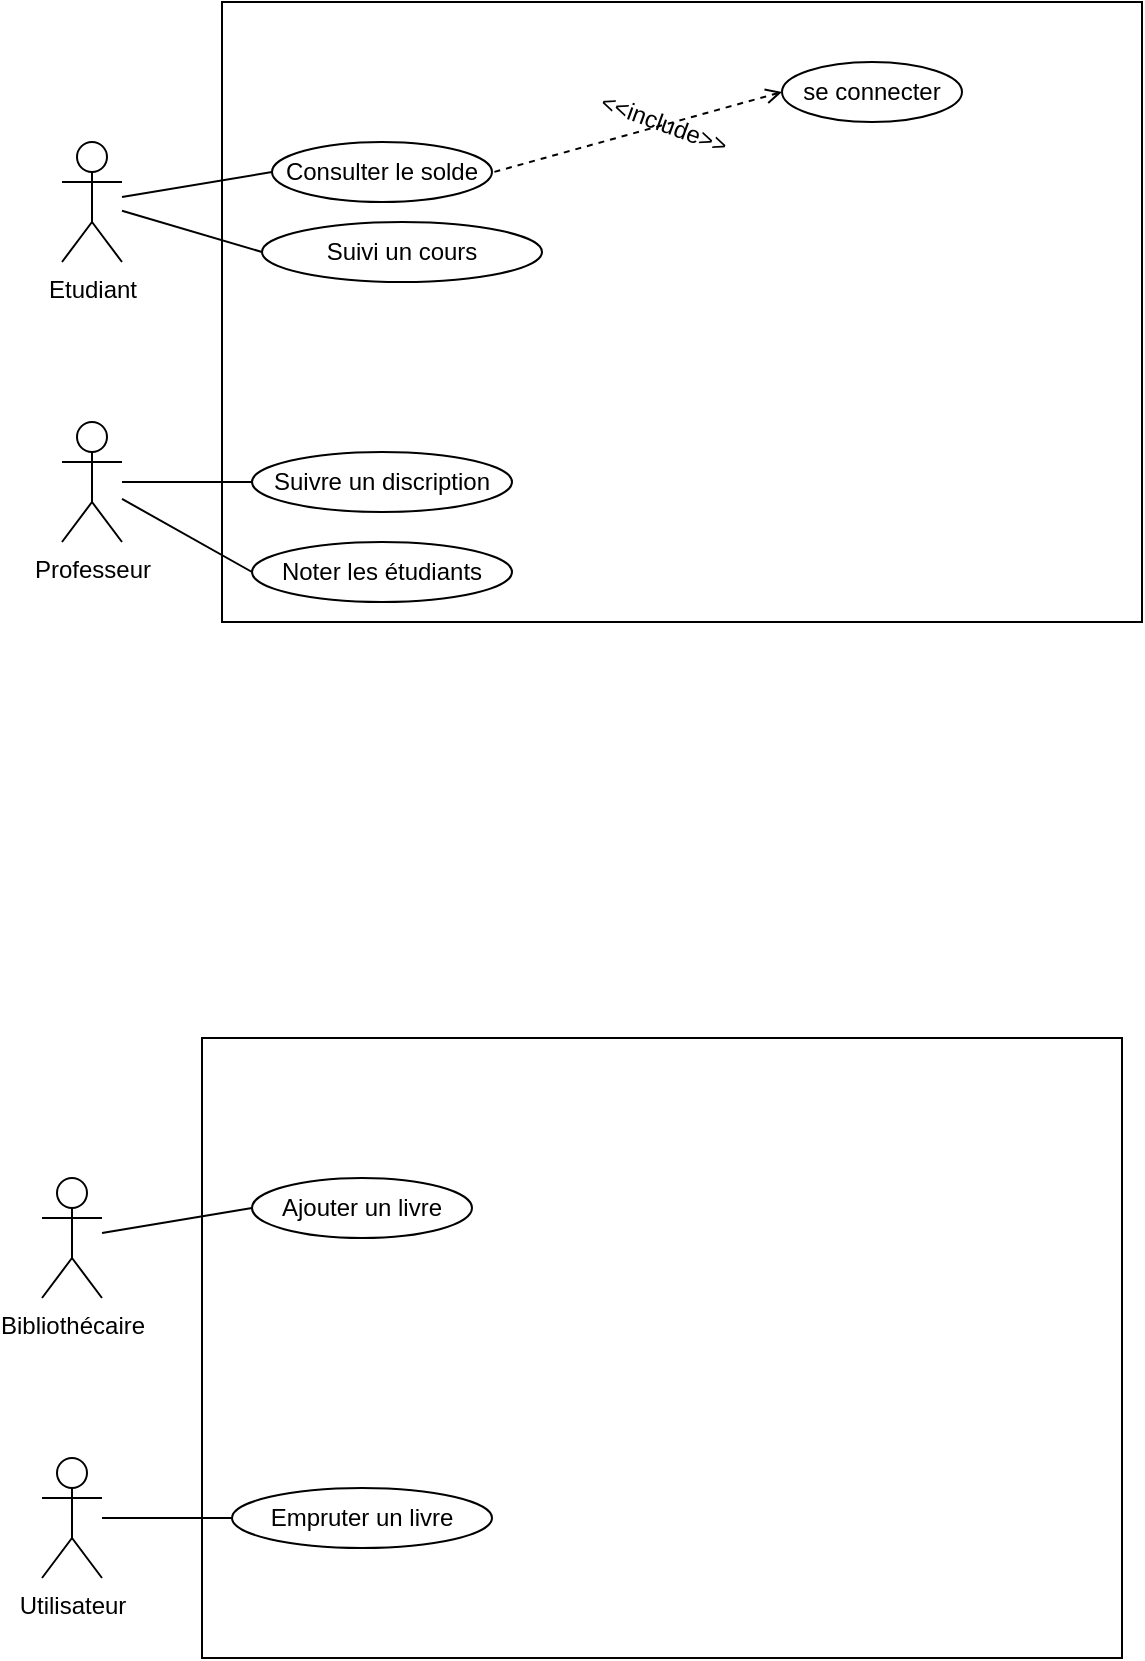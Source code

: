 <mxfile>
    <diagram id="NdbIxpRf8B5Pdf1H51cq" name="Page-1">
        <mxGraphModel dx="302" dy="555" grid="1" gridSize="10" guides="1" tooltips="1" connect="1" arrows="1" fold="1" page="1" pageScale="1" pageWidth="850" pageHeight="1100" math="0" shadow="0">
            <root>
                <mxCell id="0"/>
                <mxCell id="1" parent="0"/>
                <mxCell id="4" value="" style="rounded=0;whiteSpace=wrap;html=1;" parent="1" vertex="1">
                    <mxGeometry x="223" y="48" width="460" height="310" as="geometry"/>
                </mxCell>
                <mxCell id="2" value="Etudiant" style="shape=umlActor;html=1;verticalLabelPosition=bottom;verticalAlign=top;align=center;" parent="1" vertex="1">
                    <mxGeometry x="143" y="118" width="30" height="60" as="geometry"/>
                </mxCell>
                <mxCell id="5" style="edgeStyle=none;html=1;endArrow=none;endFill=0;entryX=0;entryY=0.5;entryDx=0;entryDy=0;" parent="1" source="2" target="3" edge="1">
                    <mxGeometry relative="1" as="geometry"/>
                </mxCell>
                <mxCell id="3" value="Consulter le solde" style="ellipse;whiteSpace=wrap;html=1;" parent="1" vertex="1">
                    <mxGeometry x="248" y="118" width="110" height="30" as="geometry"/>
                </mxCell>
                <mxCell id="9" style="edgeStyle=none;html=1;endArrow=none;endFill=0;" parent="1" source="6" target="8" edge="1">
                    <mxGeometry relative="1" as="geometry"/>
                </mxCell>
                <mxCell id="15" style="edgeStyle=none;html=1;entryX=0;entryY=0.5;entryDx=0;entryDy=0;endArrow=none;endFill=0;" parent="1" source="6" target="14" edge="1">
                    <mxGeometry relative="1" as="geometry"/>
                </mxCell>
                <mxCell id="6" value="Professeur" style="shape=umlActor;html=1;verticalLabelPosition=bottom;verticalAlign=top;align=center;" parent="1" vertex="1">
                    <mxGeometry x="143" y="258" width="30" height="60" as="geometry"/>
                </mxCell>
                <mxCell id="8" value="Suivre un discription" style="ellipse;whiteSpace=wrap;html=1;" parent="1" vertex="1">
                    <mxGeometry x="238" y="273" width="130" height="30" as="geometry"/>
                </mxCell>
                <mxCell id="10" value="Suivi un cours" style="ellipse;whiteSpace=wrap;html=1;" parent="1" vertex="1">
                    <mxGeometry x="243" y="158" width="140" height="30" as="geometry"/>
                </mxCell>
                <mxCell id="11" style="edgeStyle=none;html=1;entryX=0;entryY=0.5;entryDx=0;entryDy=0;endArrow=none;endFill=0;" parent="1" source="2" target="10" edge="1">
                    <mxGeometry relative="1" as="geometry"/>
                </mxCell>
                <mxCell id="14" value="Noter les étudiants" style="ellipse;whiteSpace=wrap;html=1;" parent="1" vertex="1">
                    <mxGeometry x="238" y="318" width="130" height="30" as="geometry"/>
                </mxCell>
                <mxCell id="18" style="edgeStyle=none;html=1;entryX=1;entryY=0.5;entryDx=0;entryDy=0;endArrow=none;endFill=0;dashed=1;startArrow=open;startFill=0;exitX=0;exitY=0.5;exitDx=0;exitDy=0;" edge="1" parent="1" source="17">
                    <mxGeometry relative="1" as="geometry">
                        <mxPoint x="524" y="113" as="sourcePoint"/>
                        <mxPoint x="359" y="133" as="targetPoint"/>
                    </mxGeometry>
                </mxCell>
                <mxCell id="17" value="se connecter" style="ellipse;whiteSpace=wrap;html=1;" vertex="1" parent="1">
                    <mxGeometry x="503" y="78" width="90" height="30" as="geometry"/>
                </mxCell>
                <mxCell id="19" value="&amp;lt;&amp;lt;include&amp;gt;&amp;gt;" style="text;html=1;align=center;verticalAlign=middle;whiteSpace=wrap;rounded=0;rotation=20;" vertex="1" parent="1">
                    <mxGeometry x="414" y="94" width="60" height="30" as="geometry"/>
                </mxCell>
                <mxCell id="25" value="" style="rounded=0;whiteSpace=wrap;html=1;" vertex="1" parent="1">
                    <mxGeometry x="213" y="566" width="460" height="310" as="geometry"/>
                </mxCell>
                <mxCell id="26" value="Bibliothécaire" style="shape=umlActor;html=1;verticalLabelPosition=bottom;verticalAlign=top;align=center;" vertex="1" parent="1">
                    <mxGeometry x="133" y="636" width="30" height="60" as="geometry"/>
                </mxCell>
                <mxCell id="27" style="edgeStyle=none;html=1;endArrow=none;endFill=0;entryX=0;entryY=0.5;entryDx=0;entryDy=0;" edge="1" source="26" target="28" parent="1">
                    <mxGeometry relative="1" as="geometry"/>
                </mxCell>
                <mxCell id="28" value="Ajouter un livre" style="ellipse;whiteSpace=wrap;html=1;" vertex="1" parent="1">
                    <mxGeometry x="238" y="636" width="110" height="30" as="geometry"/>
                </mxCell>
                <mxCell id="29" style="edgeStyle=none;html=1;endArrow=none;endFill=0;" edge="1" source="31" target="32" parent="1">
                    <mxGeometry relative="1" as="geometry"/>
                </mxCell>
                <mxCell id="31" value="Utilisateur" style="shape=umlActor;html=1;verticalLabelPosition=bottom;verticalAlign=top;align=center;" vertex="1" parent="1">
                    <mxGeometry x="133" y="776" width="30" height="60" as="geometry"/>
                </mxCell>
                <mxCell id="32" value="Empruter un livre" style="ellipse;whiteSpace=wrap;html=1;" vertex="1" parent="1">
                    <mxGeometry x="228" y="791" width="130" height="30" as="geometry"/>
                </mxCell>
            </root>
        </mxGraphModel>
    </diagram>
</mxfile>